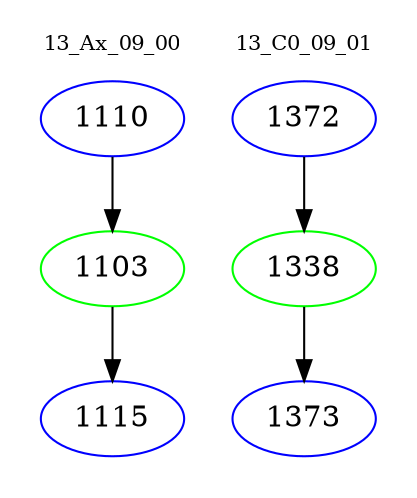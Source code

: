 digraph{
subgraph cluster_0 {
color = white
label = "13_Ax_09_00";
fontsize=10;
T0_1110 [label="1110", color="blue"]
T0_1110 -> T0_1103 [color="black"]
T0_1103 [label="1103", color="green"]
T0_1103 -> T0_1115 [color="black"]
T0_1115 [label="1115", color="blue"]
}
subgraph cluster_1 {
color = white
label = "13_C0_09_01";
fontsize=10;
T1_1372 [label="1372", color="blue"]
T1_1372 -> T1_1338 [color="black"]
T1_1338 [label="1338", color="green"]
T1_1338 -> T1_1373 [color="black"]
T1_1373 [label="1373", color="blue"]
}
}

